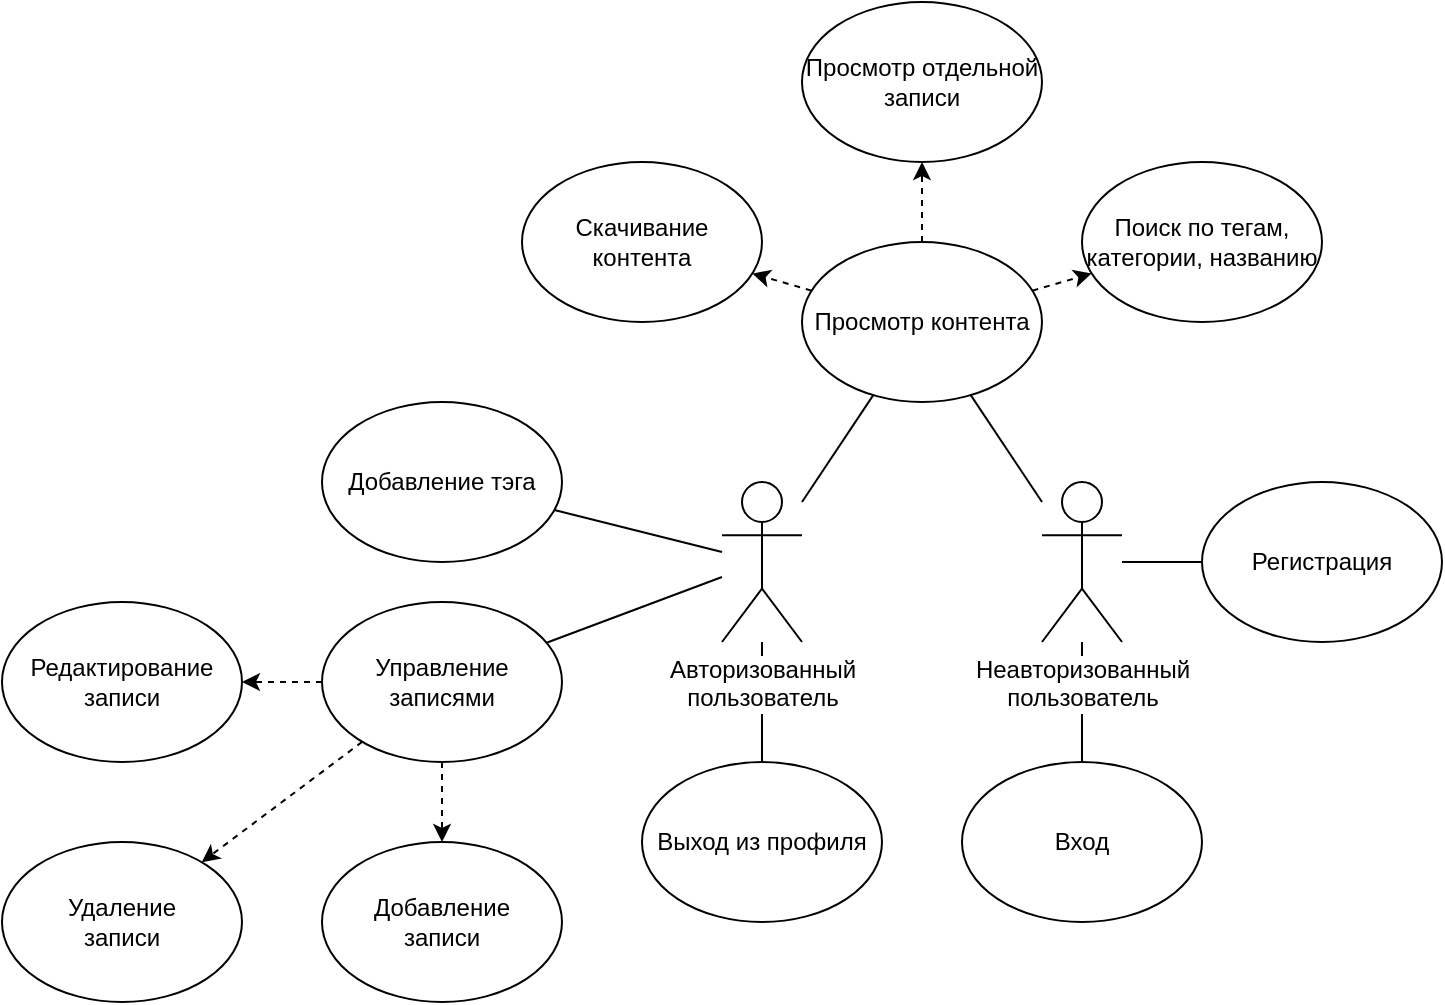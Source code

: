 <mxfile version="20.5.3" type="embed" pages="2"><diagram name="Варианты использования" id="opFDuFCgedHGNYwQwwKe"><mxGraphModel dx="1118" dy="700" grid="1" gridSize="10" guides="1" tooltips="1" connect="1" arrows="1" fold="1" page="1" pageScale="1" pageWidth="827" pageHeight="1169" math="0" shadow="0"><root><mxCell id="0"/><mxCell id="1" parent="0"/><mxCell id="DolEXIRwUZ1UZMZBCSgo-3" style="rounded=0;orthogonalLoop=1;jettySize=auto;html=1;endArrow=none;endFill=0;fontSize=12;" parent="1" source="DolEXIRwUZ1UZMZBCSgo-1" target="DolEXIRwUZ1UZMZBCSgo-2" edge="1"><mxGeometry relative="1" as="geometry"/></mxCell><mxCell id="DolEXIRwUZ1UZMZBCSgo-12" style="edgeStyle=orthogonalEdgeStyle;rounded=0;orthogonalLoop=1;jettySize=auto;html=1;endArrow=none;endFill=0;fontSize=12;" parent="1" source="DolEXIRwUZ1UZMZBCSgo-1" target="DolEXIRwUZ1UZMZBCSgo-11" edge="1"><mxGeometry relative="1" as="geometry"/></mxCell><mxCell id="DolEXIRwUZ1UZMZBCSgo-32" style="edgeStyle=none;shape=connector;rounded=0;orthogonalLoop=1;jettySize=auto;html=1;labelBackgroundColor=default;strokeColor=default;fontFamily=Helvetica;fontSize=11;fontColor=default;endArrow=none;endFill=0;" parent="1" source="DolEXIRwUZ1UZMZBCSgo-1" target="DolEXIRwUZ1UZMZBCSgo-19" edge="1"><mxGeometry relative="1" as="geometry"/></mxCell><mxCell id="DolEXIRwUZ1UZMZBCSgo-1" value="Авторизованный&lt;br style=&quot;font-size: 12px;&quot;&gt;пользователь" style="shape=umlActor;verticalLabelPosition=bottom;verticalAlign=top;html=1;outlineConnect=0;fontSize=12;labelBackgroundColor=default;" parent="1" vertex="1"><mxGeometry x="360" y="360" width="40" height="80" as="geometry"/></mxCell><mxCell id="DolEXIRwUZ1UZMZBCSgo-7" style="rounded=0;orthogonalLoop=1;jettySize=auto;html=1;dashed=1;fontSize=12;" parent="1" source="DolEXIRwUZ1UZMZBCSgo-2" target="DolEXIRwUZ1UZMZBCSgo-6" edge="1"><mxGeometry relative="1" as="geometry"/></mxCell><mxCell id="DolEXIRwUZ1UZMZBCSgo-8" style="rounded=0;orthogonalLoop=1;jettySize=auto;html=1;dashed=1;fontSize=12;" parent="1" source="DolEXIRwUZ1UZMZBCSgo-2" target="DolEXIRwUZ1UZMZBCSgo-5" edge="1"><mxGeometry relative="1" as="geometry"/></mxCell><mxCell id="DolEXIRwUZ1UZMZBCSgo-9" style="rounded=0;orthogonalLoop=1;jettySize=auto;html=1;dashed=1;fontSize=12;" parent="1" source="DolEXIRwUZ1UZMZBCSgo-2" target="DolEXIRwUZ1UZMZBCSgo-4" edge="1"><mxGeometry relative="1" as="geometry"/></mxCell><mxCell id="DolEXIRwUZ1UZMZBCSgo-2" value="Управление записями" style="ellipse;whiteSpace=wrap;html=1;fontSize=12;" parent="1" vertex="1"><mxGeometry x="160" y="420" width="120" height="80" as="geometry"/></mxCell><mxCell id="DolEXIRwUZ1UZMZBCSgo-4" value="Добавление&lt;br style=&quot;font-size: 12px;&quot;&gt;записи" style="ellipse;whiteSpace=wrap;html=1;fontSize=12;" parent="1" vertex="1"><mxGeometry x="160" y="540" width="120" height="80" as="geometry"/></mxCell><mxCell id="DolEXIRwUZ1UZMZBCSgo-5" value="Удаление&lt;br style=&quot;font-size: 12px;&quot;&gt;записи" style="ellipse;whiteSpace=wrap;html=1;fontSize=12;" parent="1" vertex="1"><mxGeometry y="540" width="120" height="80" as="geometry"/></mxCell><mxCell id="DolEXIRwUZ1UZMZBCSgo-6" value="Редактирование&lt;br style=&quot;font-size: 12px;&quot;&gt;записи" style="ellipse;whiteSpace=wrap;html=1;fontSize=12;" parent="1" vertex="1"><mxGeometry y="420" width="120" height="80" as="geometry"/></mxCell><mxCell id="DolEXIRwUZ1UZMZBCSgo-18" style="edgeStyle=none;shape=connector;rounded=0;orthogonalLoop=1;jettySize=auto;html=1;labelBackgroundColor=default;strokeColor=default;fontFamily=Helvetica;fontSize=12;fontColor=default;endArrow=none;endFill=0;" parent="1" source="DolEXIRwUZ1UZMZBCSgo-10" target="DolEXIRwUZ1UZMZBCSgo-14" edge="1"><mxGeometry relative="1" as="geometry"><mxPoint x="540" y="520" as="targetPoint"/></mxGeometry></mxCell><mxCell id="DolEXIRwUZ1UZMZBCSgo-31" style="edgeStyle=none;shape=connector;rounded=0;orthogonalLoop=1;jettySize=auto;html=1;labelBackgroundColor=default;strokeColor=default;fontFamily=Helvetica;fontSize=11;fontColor=default;endArrow=none;endFill=0;" parent="1" source="DolEXIRwUZ1UZMZBCSgo-10" target="DolEXIRwUZ1UZMZBCSgo-19" edge="1"><mxGeometry relative="1" as="geometry"/></mxCell><mxCell id="DolEXIRwUZ1UZMZBCSgo-10" value="Неавторизованный&lt;br style=&quot;font-size: 12px;&quot;&gt;пользователь" style="shape=umlActor;verticalLabelPosition=bottom;verticalAlign=top;html=1;outlineConnect=0;fontSize=12;labelBackgroundColor=default;" parent="1" vertex="1"><mxGeometry x="520" y="360" width="40" height="80" as="geometry"/></mxCell><mxCell id="DolEXIRwUZ1UZMZBCSgo-11" value="Выход из профиля" style="ellipse;whiteSpace=wrap;html=1;fontSize=12;" parent="1" vertex="1"><mxGeometry x="320" y="500" width="120" height="80" as="geometry"/></mxCell><mxCell id="DolEXIRwUZ1UZMZBCSgo-14" value="Вход" style="ellipse;whiteSpace=wrap;html=1;fontSize=12;" parent="1" vertex="1"><mxGeometry x="480" y="500" width="120" height="80" as="geometry"/></mxCell><mxCell id="DolEXIRwUZ1UZMZBCSgo-15" value="Регистрация" style="ellipse;whiteSpace=wrap;html=1;fontSize=12;" parent="1" vertex="1"><mxGeometry x="600" y="360" width="120" height="80" as="geometry"/></mxCell><mxCell id="DolEXIRwUZ1UZMZBCSgo-19" value="Просмотр контента" style="ellipse;whiteSpace=wrap;html=1;fontSize=12;" parent="1" vertex="1"><mxGeometry x="400" y="240" width="120" height="80" as="geometry"/></mxCell><mxCell id="DolEXIRwUZ1UZMZBCSgo-20" value="Поиск по тегам, категории, названию" style="ellipse;whiteSpace=wrap;html=1;fontSize=12;" parent="1" vertex="1"><mxGeometry x="540" y="200" width="120" height="80" as="geometry"/></mxCell><mxCell id="DolEXIRwUZ1UZMZBCSgo-21" value="Просмотр отдельной записи" style="ellipse;whiteSpace=wrap;html=1;fontSize=12;" parent="1" vertex="1"><mxGeometry x="400" y="120" width="120" height="80" as="geometry"/></mxCell><mxCell id="DolEXIRwUZ1UZMZBCSgo-26" style="edgeStyle=none;shape=connector;rounded=0;orthogonalLoop=1;jettySize=auto;html=1;labelBackgroundColor=default;strokeColor=default;fontFamily=Helvetica;fontSize=12;fontColor=default;endArrow=none;endFill=0;" parent="1" source="DolEXIRwUZ1UZMZBCSgo-10" target="DolEXIRwUZ1UZMZBCSgo-15" edge="1"><mxGeometry relative="1" as="geometry"><mxPoint x="540" y="450" as="sourcePoint"/><mxPoint x="490" y="651" as="targetPoint"/></mxGeometry></mxCell><mxCell id="DolEXIRwUZ1UZMZBCSgo-27" value="Скачивание контента" style="ellipse;whiteSpace=wrap;html=1;fontSize=12;" parent="1" vertex="1"><mxGeometry x="260" y="200" width="120" height="80" as="geometry"/></mxCell><mxCell id="DolEXIRwUZ1UZMZBCSgo-28" style="rounded=0;orthogonalLoop=1;jettySize=auto;html=1;dashed=1;fontSize=12;" parent="1" source="DolEXIRwUZ1UZMZBCSgo-19" target="DolEXIRwUZ1UZMZBCSgo-27" edge="1"><mxGeometry relative="1" as="geometry"><mxPoint x="270" y="490" as="sourcePoint"/><mxPoint x="270" y="450" as="targetPoint"/></mxGeometry></mxCell><mxCell id="DolEXIRwUZ1UZMZBCSgo-29" style="rounded=0;orthogonalLoop=1;jettySize=auto;html=1;dashed=1;fontSize=12;" parent="1" source="DolEXIRwUZ1UZMZBCSgo-19" target="DolEXIRwUZ1UZMZBCSgo-21" edge="1"><mxGeometry relative="1" as="geometry"><mxPoint x="280" y="500" as="sourcePoint"/><mxPoint x="280" y="460" as="targetPoint"/></mxGeometry></mxCell><mxCell id="DolEXIRwUZ1UZMZBCSgo-30" style="rounded=0;orthogonalLoop=1;jettySize=auto;html=1;dashed=1;fontSize=12;" parent="1" source="DolEXIRwUZ1UZMZBCSgo-19" target="DolEXIRwUZ1UZMZBCSgo-20" edge="1"><mxGeometry relative="1" as="geometry"><mxPoint x="290" y="510" as="sourcePoint"/><mxPoint x="290" y="470" as="targetPoint"/></mxGeometry></mxCell><mxCell id="29nRA8G2zZygkggENv32-1" value="Добавление тэга" style="ellipse;whiteSpace=wrap;html=1;fontSize=12;" parent="1" vertex="1"><mxGeometry x="160" y="320" width="120" height="80" as="geometry"/></mxCell><mxCell id="29nRA8G2zZygkggENv32-2" style="rounded=0;orthogonalLoop=1;jettySize=auto;html=1;endArrow=none;endFill=0;fontSize=12;" parent="1" source="DolEXIRwUZ1UZMZBCSgo-1" target="29nRA8G2zZygkggENv32-1" edge="1"><mxGeometry relative="1" as="geometry"><mxPoint x="370" y="420" as="sourcePoint"/><mxPoint x="278" y="466" as="targetPoint"/></mxGeometry></mxCell></root></mxGraphModel></diagram><diagram id="jXdtlnsRJTvo6SO641Hz" name="Слои"><mxGraphModel dx="771" dy="483" grid="1" gridSize="10" guides="1" tooltips="1" connect="1" arrows="1" fold="1" page="1" pageScale="1" pageWidth="827" pageHeight="1169" math="0" shadow="0"><root><mxCell id="0"/><mxCell id="1" parent="0"/><mxCell id="-c_tqeL9ze61c_BCjU17-1" value="DB&lt;br&gt;(PostgreSQL)" style="shape=cylinder3;whiteSpace=wrap;html=1;boundedLbl=1;backgroundOutline=1;size=15;fontFamily=Helvetica;fontSize=11;fontColor=default;" parent="1" vertex="1"><mxGeometry x="360" y="520" width="80" height="80" as="geometry"/></mxCell><mxCell id="-c_tqeL9ze61c_BCjU17-13" style="edgeStyle=none;shape=connector;rounded=0;orthogonalLoop=1;jettySize=auto;html=1;labelBackgroundColor=default;strokeColor=default;strokeWidth=2;fontFamily=Helvetica;fontSize=11;fontColor=default;endArrow=none;" parent="1" source="-c_tqeL9ze61c_BCjU17-2" target="-c_tqeL9ze61c_BCjU17-1" edge="1"><mxGeometry relative="1" as="geometry"/></mxCell><mxCell id="-c_tqeL9ze61c_BCjU17-2" value="" style="whiteSpace=wrap;html=1;fontFamily=Helvetica;fontSize=11;fontColor=default;" parent="1" vertex="1"><mxGeometry x="300" y="240" width="200" height="240" as="geometry"/></mxCell><mxCell id="-c_tqeL9ze61c_BCjU17-3" value="Persistence layer&amp;nbsp;" style="rounded=0;whiteSpace=wrap;html=1;fontFamily=Helvetica;fontSize=11;fontColor=default;" parent="1" vertex="1"><mxGeometry x="320" y="420" width="160" height="40" as="geometry"/></mxCell><mxCell id="-c_tqeL9ze61c_BCjU17-5" value="Bussiness layer" style="rounded=0;whiteSpace=wrap;html=1;fontFamily=Helvetica;fontSize=11;fontColor=default;" parent="1" vertex="1"><mxGeometry x="320" y="360" width="160" height="40" as="geometry"/></mxCell><mxCell id="-c_tqeL9ze61c_BCjU17-6" value="Presentation layer" style="rounded=0;whiteSpace=wrap;html=1;fontFamily=Helvetica;fontSize=11;fontColor=default;" parent="1" vertex="1"><mxGeometry x="320" y="300" width="160" height="40" as="geometry"/></mxCell><mxCell id="-c_tqeL9ze61c_BCjU17-12" style="edgeStyle=none;shape=connector;rounded=0;orthogonalLoop=1;jettySize=auto;html=1;labelBackgroundColor=default;strokeColor=default;strokeWidth=2;fontFamily=Helvetica;fontSize=11;fontColor=default;endArrow=none;" parent="1" source="-c_tqeL9ze61c_BCjU17-7" target="-c_tqeL9ze61c_BCjU17-2" edge="1"><mxGeometry relative="1" as="geometry"/></mxCell><mxCell id="-c_tqeL9ze61c_BCjU17-7" value="Client&lt;br&gt;(React)" style="rounded=0;whiteSpace=wrap;html=1;fontFamily=Helvetica;fontSize=11;fontColor=default;" parent="1" vertex="1"><mxGeometry x="320" y="180" width="160" height="40" as="geometry"/></mxCell><mxCell id="-c_tqeL9ze61c_BCjU17-10" style="edgeStyle=none;shape=connector;rounded=0;orthogonalLoop=1;jettySize=auto;html=1;labelBackgroundColor=default;strokeColor=default;strokeWidth=2;fontFamily=Helvetica;fontSize=11;fontColor=default;endArrow=none;" parent="1" source="-c_tqeL9ze61c_BCjU17-8" target="-c_tqeL9ze61c_BCjU17-7" edge="1"><mxGeometry relative="1" as="geometry"/></mxCell><mxCell id="-c_tqeL9ze61c_BCjU17-8" value="" style="shape=umlActor;verticalLabelPosition=bottom;verticalAlign=top;html=1;outlineConnect=0;fontFamily=Helvetica;fontSize=11;fontColor=default;" parent="1" vertex="1"><mxGeometry x="380" y="60" width="40" height="80" as="geometry"/></mxCell><mxCell id="OeEAPkjU-dn7gHD5Zs_N-1" value="REST API&lt;br&gt;(Java Spring Boot)" style="text;html=1;strokeColor=none;fillColor=none;align=center;verticalAlign=middle;whiteSpace=wrap;rounded=0;fontSize=11;fontFamily=Helvetica;fontColor=default;" parent="1" vertex="1"><mxGeometry x="320" y="260" width="160" height="30" as="geometry"/></mxCell><mxCell id="Lc-NgBqmJnyOxbFz0kq5-25" style="edgeStyle=orthogonalEdgeStyle;rounded=0;orthogonalLoop=1;jettySize=auto;html=1;fontSize=12;" edge="1" parent="1" source="Lc-NgBqmJnyOxbFz0kq5-1" target="Lc-NgBqmJnyOxbFz0kq5-7"><mxGeometry relative="1" as="geometry"/></mxCell><mxCell id="Lc-NgBqmJnyOxbFz0kq5-26" value="Entity - объекты" style="edgeLabel;html=1;align=center;verticalAlign=middle;resizable=0;points=[];fontSize=12;" vertex="1" connectable="0" parent="Lc-NgBqmJnyOxbFz0kq5-25"><mxGeometry x="-0.243" y="2" relative="1" as="geometry"><mxPoint x="52" y="-10" as="offset"/></mxGeometry></mxCell><mxCell id="Lc-NgBqmJnyOxbFz0kq5-1" value="" style="rounded=0;whiteSpace=wrap;html=1;fontFamily=Helvetica;fontSize=11;fontColor=default;" vertex="1" parent="1"><mxGeometry x="560" y="520" width="280" height="80" as="geometry"/></mxCell><mxCell id="Lc-NgBqmJnyOxbFz0kq5-2" value="&lt;span style=&quot;font-size: 11px;&quot;&gt;Persistence layer&amp;nbsp;&lt;/span&gt;" style="text;html=1;strokeColor=none;fillColor=none;align=center;verticalAlign=middle;whiteSpace=wrap;rounded=0;horizontal=0;" vertex="1" parent="1"><mxGeometry x="570" y="527.5" width="30" height="65" as="geometry"/></mxCell><mxCell id="Lc-NgBqmJnyOxbFz0kq5-3" value="Media&lt;br&gt;Repository" style="whiteSpace=wrap;html=1;aspect=fixed;" vertex="1" parent="1"><mxGeometry x="610" y="530" width="60" height="60" as="geometry"/></mxCell><mxCell id="Lc-NgBqmJnyOxbFz0kq5-4" value="User&lt;br&gt;Repository" style="whiteSpace=wrap;html=1;aspect=fixed;" vertex="1" parent="1"><mxGeometry x="680" y="530" width="60" height="60" as="geometry"/></mxCell><mxCell id="Lc-NgBqmJnyOxbFz0kq5-5" value="Tag&lt;br&gt;Repository" style="whiteSpace=wrap;html=1;aspect=fixed;" vertex="1" parent="1"><mxGeometry x="750" y="530" width="60" height="60" as="geometry"/></mxCell><mxCell id="Lc-NgBqmJnyOxbFz0kq5-6" value="&lt;font style=&quot;font-size: 30px;&quot;&gt;...&lt;/font&gt;" style="text;html=1;strokeColor=none;fillColor=none;align=center;verticalAlign=bottom;whiteSpace=wrap;rounded=0;horizontal=0;" vertex="1" parent="1"><mxGeometry x="820" y="550" width="20" height="30" as="geometry"/></mxCell><mxCell id="Lc-NgBqmJnyOxbFz0kq5-27" style="edgeStyle=orthogonalEdgeStyle;rounded=0;orthogonalLoop=1;jettySize=auto;html=1;fontSize=12;" edge="1" parent="1" source="Lc-NgBqmJnyOxbFz0kq5-7" target="Lc-NgBqmJnyOxbFz0kq5-17"><mxGeometry relative="1" as="geometry"/></mxCell><mxCell id="Lc-NgBqmJnyOxbFz0kq5-28" value="DTO - объекты" style="edgeLabel;html=1;align=center;verticalAlign=middle;resizable=0;points=[];fontSize=12;" vertex="1" connectable="0" parent="Lc-NgBqmJnyOxbFz0kq5-27"><mxGeometry x="-0.253" y="2" relative="1" as="geometry"><mxPoint x="52" y="-10" as="offset"/></mxGeometry></mxCell><mxCell id="Lc-NgBqmJnyOxbFz0kq5-7" value="" style="rounded=0;whiteSpace=wrap;html=1;fontFamily=Helvetica;fontSize=11;fontColor=default;" vertex="1" parent="1"><mxGeometry x="560" y="360" width="280" height="80" as="geometry"/></mxCell><mxCell id="Lc-NgBqmJnyOxbFz0kq5-8" value="&lt;span style=&quot;font-size: 11px;&quot;&gt;Bussiness layer&lt;/span&gt;" style="text;html=1;strokeColor=none;fillColor=none;align=center;verticalAlign=middle;whiteSpace=wrap;rounded=0;horizontal=0;" vertex="1" parent="1"><mxGeometry x="570" y="367.5" width="30" height="65" as="geometry"/></mxCell><mxCell id="Lc-NgBqmJnyOxbFz0kq5-9" value="Media&lt;br&gt;Service" style="whiteSpace=wrap;html=1;aspect=fixed;" vertex="1" parent="1"><mxGeometry x="610" y="370" width="60" height="60" as="geometry"/></mxCell><mxCell id="Lc-NgBqmJnyOxbFz0kq5-10" value="User&lt;br&gt;Service" style="whiteSpace=wrap;html=1;aspect=fixed;" vertex="1" parent="1"><mxGeometry x="680" y="370" width="60" height="60" as="geometry"/></mxCell><mxCell id="Lc-NgBqmJnyOxbFz0kq5-11" value="Tag&lt;br&gt;Service" style="whiteSpace=wrap;html=1;aspect=fixed;" vertex="1" parent="1"><mxGeometry x="750" y="370" width="60" height="60" as="geometry"/></mxCell><mxCell id="Lc-NgBqmJnyOxbFz0kq5-12" value="&lt;font style=&quot;font-size: 30px;&quot;&gt;...&lt;/font&gt;" style="text;html=1;strokeColor=none;fillColor=none;align=center;verticalAlign=bottom;whiteSpace=wrap;rounded=0;horizontal=0;" vertex="1" parent="1"><mxGeometry x="820" y="390" width="20" height="30" as="geometry"/></mxCell><mxCell id="Lc-NgBqmJnyOxbFz0kq5-13" value="" style="strokeWidth=2;html=1;shape=mxgraph.flowchart.annotation_2;align=left;labelPosition=right;pointerEvents=1;fontSize=30;" vertex="1" parent="1"><mxGeometry x="840" y="520" width="40" height="80" as="geometry"/></mxCell><mxCell id="Lc-NgBqmJnyOxbFz0kq5-14" value="" style="strokeWidth=2;html=1;shape=mxgraph.flowchart.annotation_2;align=left;labelPosition=right;pointerEvents=1;fontSize=30;" vertex="1" parent="1"><mxGeometry x="840" y="360" width="40" height="80" as="geometry"/></mxCell><mxCell id="Lc-NgBqmJnyOxbFz0kq5-15" value="&lt;font style=&quot;font-size: 12px;&quot;&gt;Работа с базой данных: поиск, извлечение,&amp;nbsp; изменнение, удаление, сохранение...&lt;/font&gt;" style="text;html=1;strokeColor=none;fillColor=none;align=left;verticalAlign=middle;whiteSpace=wrap;rounded=0;fontSize=12;" vertex="1" parent="1"><mxGeometry x="870" y="530" width="170" height="60" as="geometry"/></mxCell><mxCell id="Lc-NgBqmJnyOxbFz0kq5-16" value="&lt;font style=&quot;font-size: 12px;&quot;&gt;Бизнес-логика: запросы, связанные с конкретными бизнес-процессами, например, получение записи со всеми тэгами&lt;/font&gt;" style="text;html=1;strokeColor=none;fillColor=none;align=left;verticalAlign=middle;whiteSpace=wrap;rounded=0;fontSize=12;" vertex="1" parent="1"><mxGeometry x="870" y="370" width="170" height="60" as="geometry"/></mxCell><mxCell id="Lc-NgBqmJnyOxbFz0kq5-17" value="" style="rounded=0;whiteSpace=wrap;html=1;fontFamily=Helvetica;fontSize=11;fontColor=default;" vertex="1" parent="1"><mxGeometry x="560" y="200" width="280" height="80" as="geometry"/></mxCell><mxCell id="Lc-NgBqmJnyOxbFz0kq5-18" value="&lt;span style=&quot;font-size: 11px;&quot;&gt;Presentation&lt;br&gt;&lt;/span&gt;&lt;span style=&quot;font-size: 11px;&quot;&gt;layer&lt;/span&gt;" style="text;html=1;strokeColor=none;fillColor=none;align=center;verticalAlign=middle;whiteSpace=wrap;rounded=0;horizontal=0;" vertex="1" parent="1"><mxGeometry x="570" y="207.5" width="30" height="65" as="geometry"/></mxCell><mxCell id="Lc-NgBqmJnyOxbFz0kq5-19" value="Media&lt;br&gt;Controller" style="whiteSpace=wrap;html=1;aspect=fixed;" vertex="1" parent="1"><mxGeometry x="610" y="210" width="60" height="60" as="geometry"/></mxCell><mxCell id="Lc-NgBqmJnyOxbFz0kq5-20" value="User&lt;br&gt;Controller" style="whiteSpace=wrap;html=1;aspect=fixed;" vertex="1" parent="1"><mxGeometry x="680" y="210" width="60" height="60" as="geometry"/></mxCell><mxCell id="Lc-NgBqmJnyOxbFz0kq5-21" value="Tag&lt;br&gt;Controller" style="whiteSpace=wrap;html=1;aspect=fixed;" vertex="1" parent="1"><mxGeometry x="750" y="210" width="60" height="60" as="geometry"/></mxCell><mxCell id="Lc-NgBqmJnyOxbFz0kq5-22" value="&lt;font style=&quot;font-size: 30px;&quot;&gt;...&lt;/font&gt;" style="text;html=1;strokeColor=none;fillColor=none;align=center;verticalAlign=bottom;whiteSpace=wrap;rounded=0;horizontal=0;" vertex="1" parent="1"><mxGeometry x="820" y="230" width="20" height="30" as="geometry"/></mxCell><mxCell id="Lc-NgBqmJnyOxbFz0kq5-23" value="" style="strokeWidth=2;html=1;shape=mxgraph.flowchart.annotation_2;align=left;labelPosition=right;pointerEvents=1;fontSize=30;" vertex="1" parent="1"><mxGeometry x="840" y="200" width="40" height="80" as="geometry"/></mxCell><mxCell id="Lc-NgBqmJnyOxbFz0kq5-24" value="&lt;font style=&quot;font-size: 12px;&quot;&gt;Бизнес-логика: запросы, связанные с конкретными бизнес-процессами, например, получение записи со всеми тэгами&lt;/font&gt;" style="text;html=1;strokeColor=none;fillColor=none;align=left;verticalAlign=middle;whiteSpace=wrap;rounded=0;fontSize=12;" vertex="1" parent="1"><mxGeometry x="870" y="210" width="170" height="60" as="geometry"/></mxCell></root></mxGraphModel></diagram></mxfile>